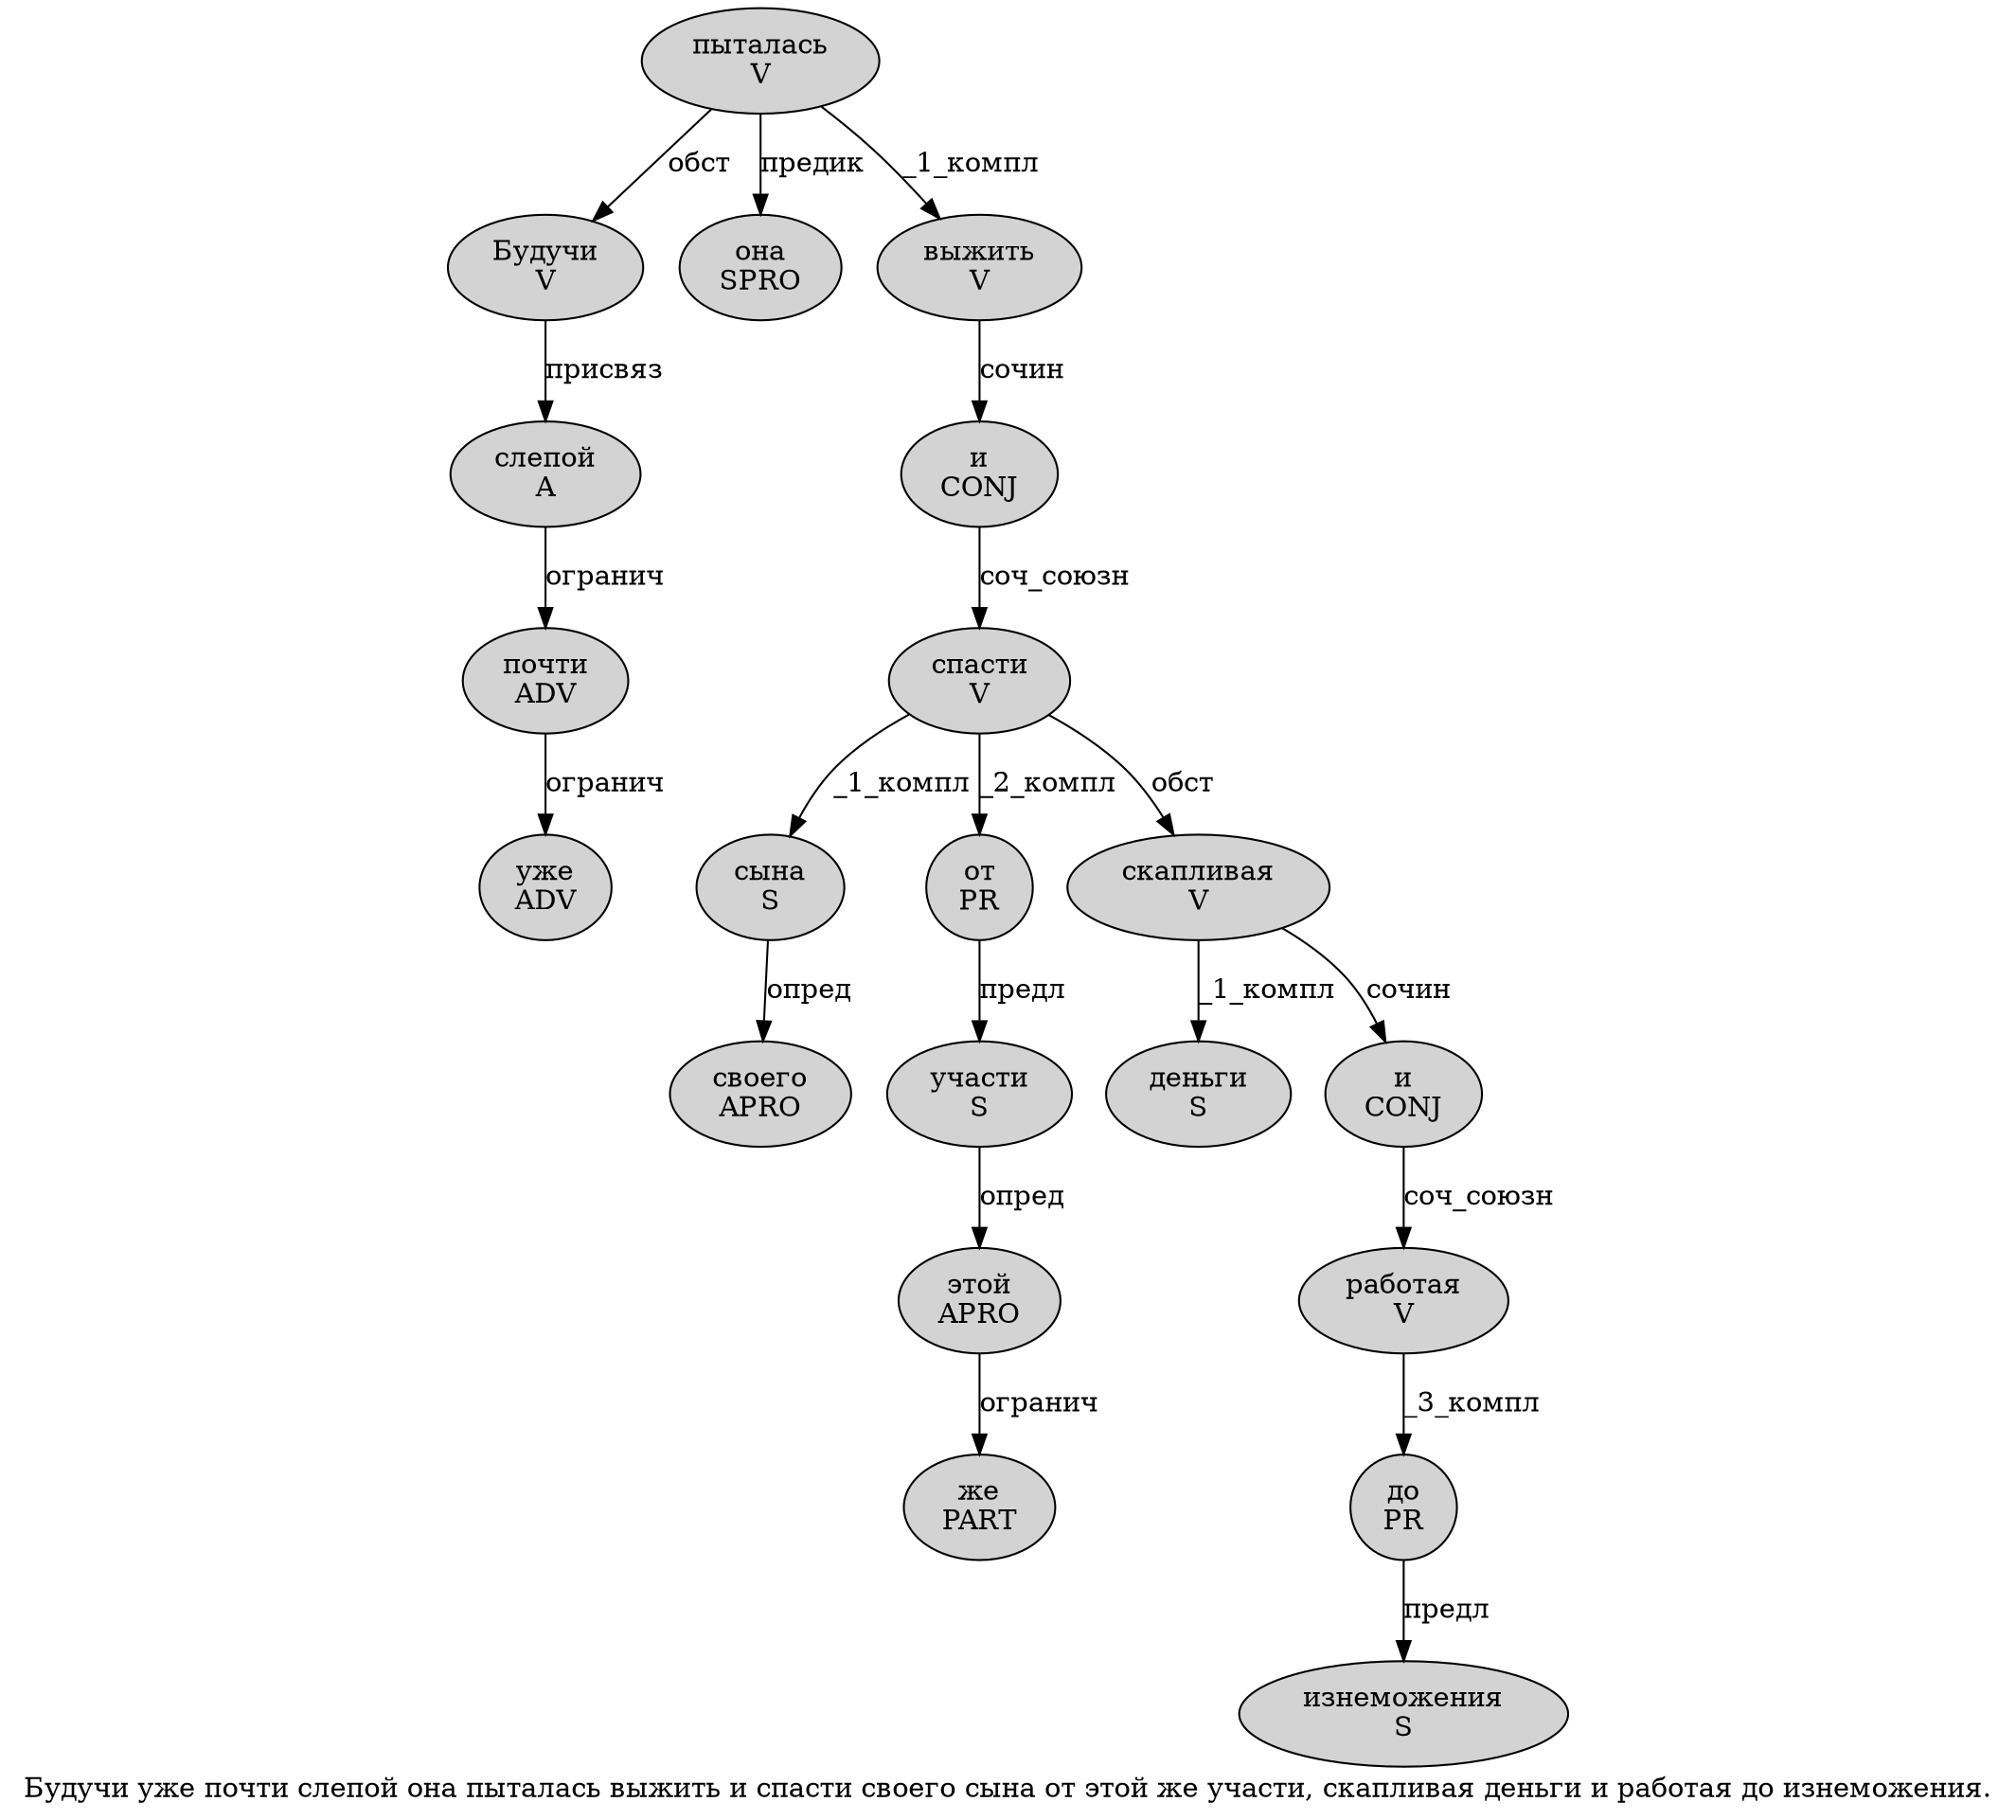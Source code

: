 digraph SENTENCE_87 {
	graph [label="Будучи уже почти слепой она пыталась выжить и спасти своего сына от этой же участи, скапливая деньги и работая до изнеможения."]
	node [style=filled]
		0 [label="Будучи
V" color="" fillcolor=lightgray penwidth=1 shape=ellipse]
		1 [label="уже
ADV" color="" fillcolor=lightgray penwidth=1 shape=ellipse]
		2 [label="почти
ADV" color="" fillcolor=lightgray penwidth=1 shape=ellipse]
		3 [label="слепой
A" color="" fillcolor=lightgray penwidth=1 shape=ellipse]
		4 [label="она
SPRO" color="" fillcolor=lightgray penwidth=1 shape=ellipse]
		5 [label="пыталась
V" color="" fillcolor=lightgray penwidth=1 shape=ellipse]
		6 [label="выжить
V" color="" fillcolor=lightgray penwidth=1 shape=ellipse]
		7 [label="и
CONJ" color="" fillcolor=lightgray penwidth=1 shape=ellipse]
		8 [label="спасти
V" color="" fillcolor=lightgray penwidth=1 shape=ellipse]
		9 [label="своего
APRO" color="" fillcolor=lightgray penwidth=1 shape=ellipse]
		10 [label="сына
S" color="" fillcolor=lightgray penwidth=1 shape=ellipse]
		11 [label="от
PR" color="" fillcolor=lightgray penwidth=1 shape=ellipse]
		12 [label="этой
APRO" color="" fillcolor=lightgray penwidth=1 shape=ellipse]
		13 [label="же
PART" color="" fillcolor=lightgray penwidth=1 shape=ellipse]
		14 [label="участи
S" color="" fillcolor=lightgray penwidth=1 shape=ellipse]
		16 [label="скапливая
V" color="" fillcolor=lightgray penwidth=1 shape=ellipse]
		17 [label="деньги
S" color="" fillcolor=lightgray penwidth=1 shape=ellipse]
		18 [label="и
CONJ" color="" fillcolor=lightgray penwidth=1 shape=ellipse]
		19 [label="работая
V" color="" fillcolor=lightgray penwidth=1 shape=ellipse]
		20 [label="до
PR" color="" fillcolor=lightgray penwidth=1 shape=ellipse]
		21 [label="изнеможения
S" color="" fillcolor=lightgray penwidth=1 shape=ellipse]
			5 -> 0 [label="обст"]
			5 -> 4 [label="предик"]
			5 -> 6 [label="_1_компл"]
			18 -> 19 [label="соч_союзн"]
			11 -> 14 [label="предл"]
			7 -> 8 [label="соч_союзн"]
			10 -> 9 [label="опред"]
			0 -> 3 [label="присвяз"]
			14 -> 12 [label="опред"]
			6 -> 7 [label="сочин"]
			8 -> 10 [label="_1_компл"]
			8 -> 11 [label="_2_компл"]
			8 -> 16 [label="обст"]
			16 -> 17 [label="_1_компл"]
			16 -> 18 [label="сочин"]
			12 -> 13 [label="огранич"]
			3 -> 2 [label="огранич"]
			20 -> 21 [label="предл"]
			19 -> 20 [label="_3_компл"]
			2 -> 1 [label="огранич"]
}